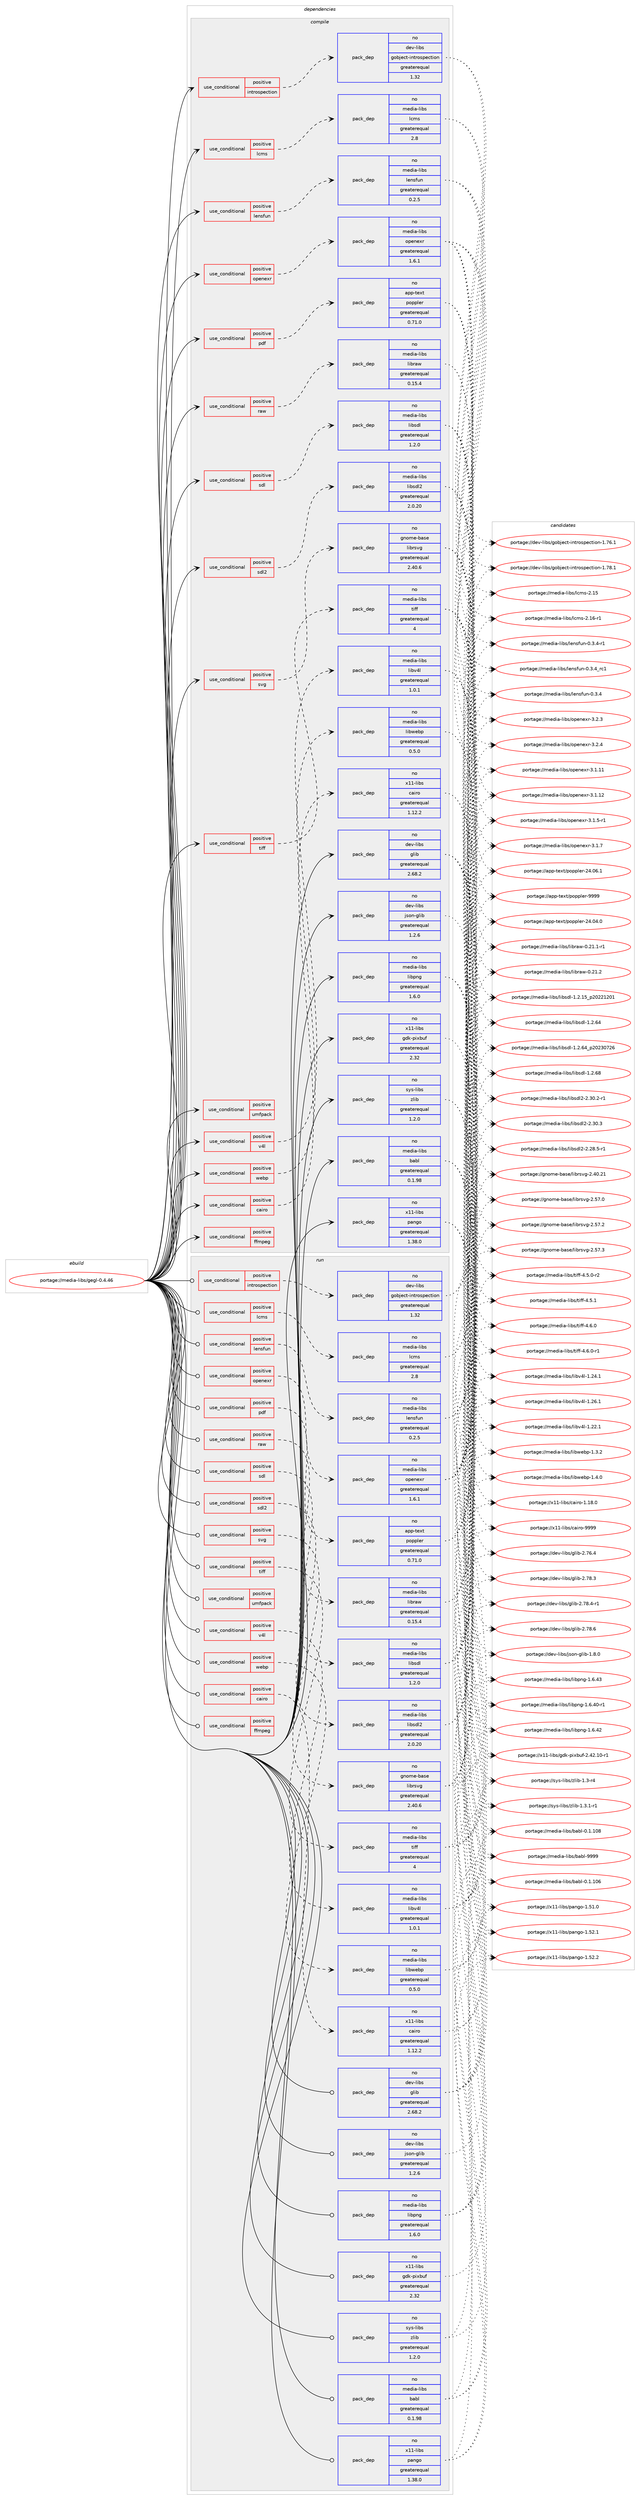 digraph prolog {

# *************
# Graph options
# *************

newrank=true;
concentrate=true;
compound=true;
graph [rankdir=LR,fontname=Helvetica,fontsize=10,ranksep=1.5];#, ranksep=2.5, nodesep=0.2];
edge  [arrowhead=vee];
node  [fontname=Helvetica,fontsize=10];

# **********
# The ebuild
# **********

subgraph cluster_leftcol {
color=gray;
rank=same;
label=<<i>ebuild</i>>;
id [label="portage://media-libs/gegl-0.4.46", color=red, width=4, href="../media-libs/gegl-0.4.46.svg"];
}

# ****************
# The dependencies
# ****************

subgraph cluster_midcol {
color=gray;
label=<<i>dependencies</i>>;
subgraph cluster_compile {
fillcolor="#eeeeee";
style=filled;
label=<<i>compile</i>>;
subgraph cond73166 {
dependency154380 [label=<<TABLE BORDER="0" CELLBORDER="1" CELLSPACING="0" CELLPADDING="4"><TR><TD ROWSPAN="3" CELLPADDING="10">use_conditional</TD></TR><TR><TD>positive</TD></TR><TR><TD>cairo</TD></TR></TABLE>>, shape=none, color=red];
subgraph pack78908 {
dependency154381 [label=<<TABLE BORDER="0" CELLBORDER="1" CELLSPACING="0" CELLPADDING="4" WIDTH="220"><TR><TD ROWSPAN="6" CELLPADDING="30">pack_dep</TD></TR><TR><TD WIDTH="110">no</TD></TR><TR><TD>x11-libs</TD></TR><TR><TD>cairo</TD></TR><TR><TD>greaterequal</TD></TR><TR><TD>1.12.2</TD></TR></TABLE>>, shape=none, color=blue];
}
dependency154380:e -> dependency154381:w [weight=20,style="dashed",arrowhead="vee"];
}
id:e -> dependency154380:w [weight=20,style="solid",arrowhead="vee"];
subgraph cond73167 {
dependency154382 [label=<<TABLE BORDER="0" CELLBORDER="1" CELLSPACING="0" CELLPADDING="4"><TR><TD ROWSPAN="3" CELLPADDING="10">use_conditional</TD></TR><TR><TD>positive</TD></TR><TR><TD>ffmpeg</TD></TR></TABLE>>, shape=none, color=red];
# *** BEGIN UNKNOWN DEPENDENCY TYPE (TODO) ***
# dependency154382 -> package_dependency(portage://media-libs/gegl-0.4.46,install,no,media-video,ffmpeg,none,[,,],[slot(0),equal],[])
# *** END UNKNOWN DEPENDENCY TYPE (TODO) ***

}
id:e -> dependency154382:w [weight=20,style="solid",arrowhead="vee"];
subgraph cond73168 {
dependency154383 [label=<<TABLE BORDER="0" CELLBORDER="1" CELLSPACING="0" CELLPADDING="4"><TR><TD ROWSPAN="3" CELLPADDING="10">use_conditional</TD></TR><TR><TD>positive</TD></TR><TR><TD>introspection</TD></TR></TABLE>>, shape=none, color=red];
subgraph pack78909 {
dependency154384 [label=<<TABLE BORDER="0" CELLBORDER="1" CELLSPACING="0" CELLPADDING="4" WIDTH="220"><TR><TD ROWSPAN="6" CELLPADDING="30">pack_dep</TD></TR><TR><TD WIDTH="110">no</TD></TR><TR><TD>dev-libs</TD></TR><TR><TD>gobject-introspection</TD></TR><TR><TD>greaterequal</TD></TR><TR><TD>1.32</TD></TR></TABLE>>, shape=none, color=blue];
}
dependency154383:e -> dependency154384:w [weight=20,style="dashed",arrowhead="vee"];
}
id:e -> dependency154383:w [weight=20,style="solid",arrowhead="vee"];
subgraph cond73169 {
dependency154385 [label=<<TABLE BORDER="0" CELLBORDER="1" CELLSPACING="0" CELLPADDING="4"><TR><TD ROWSPAN="3" CELLPADDING="10">use_conditional</TD></TR><TR><TD>positive</TD></TR><TR><TD>lcms</TD></TR></TABLE>>, shape=none, color=red];
subgraph pack78910 {
dependency154386 [label=<<TABLE BORDER="0" CELLBORDER="1" CELLSPACING="0" CELLPADDING="4" WIDTH="220"><TR><TD ROWSPAN="6" CELLPADDING="30">pack_dep</TD></TR><TR><TD WIDTH="110">no</TD></TR><TR><TD>media-libs</TD></TR><TR><TD>lcms</TD></TR><TR><TD>greaterequal</TD></TR><TR><TD>2.8</TD></TR></TABLE>>, shape=none, color=blue];
}
dependency154385:e -> dependency154386:w [weight=20,style="dashed",arrowhead="vee"];
}
id:e -> dependency154385:w [weight=20,style="solid",arrowhead="vee"];
subgraph cond73170 {
dependency154387 [label=<<TABLE BORDER="0" CELLBORDER="1" CELLSPACING="0" CELLPADDING="4"><TR><TD ROWSPAN="3" CELLPADDING="10">use_conditional</TD></TR><TR><TD>positive</TD></TR><TR><TD>lensfun</TD></TR></TABLE>>, shape=none, color=red];
subgraph pack78911 {
dependency154388 [label=<<TABLE BORDER="0" CELLBORDER="1" CELLSPACING="0" CELLPADDING="4" WIDTH="220"><TR><TD ROWSPAN="6" CELLPADDING="30">pack_dep</TD></TR><TR><TD WIDTH="110">no</TD></TR><TR><TD>media-libs</TD></TR><TR><TD>lensfun</TD></TR><TR><TD>greaterequal</TD></TR><TR><TD>0.2.5</TD></TR></TABLE>>, shape=none, color=blue];
}
dependency154387:e -> dependency154388:w [weight=20,style="dashed",arrowhead="vee"];
}
id:e -> dependency154387:w [weight=20,style="solid",arrowhead="vee"];
subgraph cond73171 {
dependency154389 [label=<<TABLE BORDER="0" CELLBORDER="1" CELLSPACING="0" CELLPADDING="4"><TR><TD ROWSPAN="3" CELLPADDING="10">use_conditional</TD></TR><TR><TD>positive</TD></TR><TR><TD>openexr</TD></TR></TABLE>>, shape=none, color=red];
subgraph pack78912 {
dependency154390 [label=<<TABLE BORDER="0" CELLBORDER="1" CELLSPACING="0" CELLPADDING="4" WIDTH="220"><TR><TD ROWSPAN="6" CELLPADDING="30">pack_dep</TD></TR><TR><TD WIDTH="110">no</TD></TR><TR><TD>media-libs</TD></TR><TR><TD>openexr</TD></TR><TR><TD>greaterequal</TD></TR><TR><TD>1.6.1</TD></TR></TABLE>>, shape=none, color=blue];
}
dependency154389:e -> dependency154390:w [weight=20,style="dashed",arrowhead="vee"];
}
id:e -> dependency154389:w [weight=20,style="solid",arrowhead="vee"];
subgraph cond73172 {
dependency154391 [label=<<TABLE BORDER="0" CELLBORDER="1" CELLSPACING="0" CELLPADDING="4"><TR><TD ROWSPAN="3" CELLPADDING="10">use_conditional</TD></TR><TR><TD>positive</TD></TR><TR><TD>pdf</TD></TR></TABLE>>, shape=none, color=red];
subgraph pack78913 {
dependency154392 [label=<<TABLE BORDER="0" CELLBORDER="1" CELLSPACING="0" CELLPADDING="4" WIDTH="220"><TR><TD ROWSPAN="6" CELLPADDING="30">pack_dep</TD></TR><TR><TD WIDTH="110">no</TD></TR><TR><TD>app-text</TD></TR><TR><TD>poppler</TD></TR><TR><TD>greaterequal</TD></TR><TR><TD>0.71.0</TD></TR></TABLE>>, shape=none, color=blue];
}
dependency154391:e -> dependency154392:w [weight=20,style="dashed",arrowhead="vee"];
}
id:e -> dependency154391:w [weight=20,style="solid",arrowhead="vee"];
subgraph cond73173 {
dependency154393 [label=<<TABLE BORDER="0" CELLBORDER="1" CELLSPACING="0" CELLPADDING="4"><TR><TD ROWSPAN="3" CELLPADDING="10">use_conditional</TD></TR><TR><TD>positive</TD></TR><TR><TD>raw</TD></TR></TABLE>>, shape=none, color=red];
subgraph pack78914 {
dependency154394 [label=<<TABLE BORDER="0" CELLBORDER="1" CELLSPACING="0" CELLPADDING="4" WIDTH="220"><TR><TD ROWSPAN="6" CELLPADDING="30">pack_dep</TD></TR><TR><TD WIDTH="110">no</TD></TR><TR><TD>media-libs</TD></TR><TR><TD>libraw</TD></TR><TR><TD>greaterequal</TD></TR><TR><TD>0.15.4</TD></TR></TABLE>>, shape=none, color=blue];
}
dependency154393:e -> dependency154394:w [weight=20,style="dashed",arrowhead="vee"];
}
id:e -> dependency154393:w [weight=20,style="solid",arrowhead="vee"];
subgraph cond73174 {
dependency154395 [label=<<TABLE BORDER="0" CELLBORDER="1" CELLSPACING="0" CELLPADDING="4"><TR><TD ROWSPAN="3" CELLPADDING="10">use_conditional</TD></TR><TR><TD>positive</TD></TR><TR><TD>sdl</TD></TR></TABLE>>, shape=none, color=red];
subgraph pack78915 {
dependency154396 [label=<<TABLE BORDER="0" CELLBORDER="1" CELLSPACING="0" CELLPADDING="4" WIDTH="220"><TR><TD ROWSPAN="6" CELLPADDING="30">pack_dep</TD></TR><TR><TD WIDTH="110">no</TD></TR><TR><TD>media-libs</TD></TR><TR><TD>libsdl</TD></TR><TR><TD>greaterequal</TD></TR><TR><TD>1.2.0</TD></TR></TABLE>>, shape=none, color=blue];
}
dependency154395:e -> dependency154396:w [weight=20,style="dashed",arrowhead="vee"];
}
id:e -> dependency154395:w [weight=20,style="solid",arrowhead="vee"];
subgraph cond73175 {
dependency154397 [label=<<TABLE BORDER="0" CELLBORDER="1" CELLSPACING="0" CELLPADDING="4"><TR><TD ROWSPAN="3" CELLPADDING="10">use_conditional</TD></TR><TR><TD>positive</TD></TR><TR><TD>sdl2</TD></TR></TABLE>>, shape=none, color=red];
subgraph pack78916 {
dependency154398 [label=<<TABLE BORDER="0" CELLBORDER="1" CELLSPACING="0" CELLPADDING="4" WIDTH="220"><TR><TD ROWSPAN="6" CELLPADDING="30">pack_dep</TD></TR><TR><TD WIDTH="110">no</TD></TR><TR><TD>media-libs</TD></TR><TR><TD>libsdl2</TD></TR><TR><TD>greaterequal</TD></TR><TR><TD>2.0.20</TD></TR></TABLE>>, shape=none, color=blue];
}
dependency154397:e -> dependency154398:w [weight=20,style="dashed",arrowhead="vee"];
}
id:e -> dependency154397:w [weight=20,style="solid",arrowhead="vee"];
subgraph cond73176 {
dependency154399 [label=<<TABLE BORDER="0" CELLBORDER="1" CELLSPACING="0" CELLPADDING="4"><TR><TD ROWSPAN="3" CELLPADDING="10">use_conditional</TD></TR><TR><TD>positive</TD></TR><TR><TD>svg</TD></TR></TABLE>>, shape=none, color=red];
subgraph pack78917 {
dependency154400 [label=<<TABLE BORDER="0" CELLBORDER="1" CELLSPACING="0" CELLPADDING="4" WIDTH="220"><TR><TD ROWSPAN="6" CELLPADDING="30">pack_dep</TD></TR><TR><TD WIDTH="110">no</TD></TR><TR><TD>gnome-base</TD></TR><TR><TD>librsvg</TD></TR><TR><TD>greaterequal</TD></TR><TR><TD>2.40.6</TD></TR></TABLE>>, shape=none, color=blue];
}
dependency154399:e -> dependency154400:w [weight=20,style="dashed",arrowhead="vee"];
}
id:e -> dependency154399:w [weight=20,style="solid",arrowhead="vee"];
subgraph cond73177 {
dependency154401 [label=<<TABLE BORDER="0" CELLBORDER="1" CELLSPACING="0" CELLPADDING="4"><TR><TD ROWSPAN="3" CELLPADDING="10">use_conditional</TD></TR><TR><TD>positive</TD></TR><TR><TD>tiff</TD></TR></TABLE>>, shape=none, color=red];
subgraph pack78918 {
dependency154402 [label=<<TABLE BORDER="0" CELLBORDER="1" CELLSPACING="0" CELLPADDING="4" WIDTH="220"><TR><TD ROWSPAN="6" CELLPADDING="30">pack_dep</TD></TR><TR><TD WIDTH="110">no</TD></TR><TR><TD>media-libs</TD></TR><TR><TD>tiff</TD></TR><TR><TD>greaterequal</TD></TR><TR><TD>4</TD></TR></TABLE>>, shape=none, color=blue];
}
dependency154401:e -> dependency154402:w [weight=20,style="dashed",arrowhead="vee"];
}
id:e -> dependency154401:w [weight=20,style="solid",arrowhead="vee"];
subgraph cond73178 {
dependency154403 [label=<<TABLE BORDER="0" CELLBORDER="1" CELLSPACING="0" CELLPADDING="4"><TR><TD ROWSPAN="3" CELLPADDING="10">use_conditional</TD></TR><TR><TD>positive</TD></TR><TR><TD>umfpack</TD></TR></TABLE>>, shape=none, color=red];
# *** BEGIN UNKNOWN DEPENDENCY TYPE (TODO) ***
# dependency154403 -> package_dependency(portage://media-libs/gegl-0.4.46,install,no,sci-libs,umfpack,none,[,,],[],[])
# *** END UNKNOWN DEPENDENCY TYPE (TODO) ***

}
id:e -> dependency154403:w [weight=20,style="solid",arrowhead="vee"];
subgraph cond73179 {
dependency154404 [label=<<TABLE BORDER="0" CELLBORDER="1" CELLSPACING="0" CELLPADDING="4"><TR><TD ROWSPAN="3" CELLPADDING="10">use_conditional</TD></TR><TR><TD>positive</TD></TR><TR><TD>v4l</TD></TR></TABLE>>, shape=none, color=red];
subgraph pack78919 {
dependency154405 [label=<<TABLE BORDER="0" CELLBORDER="1" CELLSPACING="0" CELLPADDING="4" WIDTH="220"><TR><TD ROWSPAN="6" CELLPADDING="30">pack_dep</TD></TR><TR><TD WIDTH="110">no</TD></TR><TR><TD>media-libs</TD></TR><TR><TD>libv4l</TD></TR><TR><TD>greaterequal</TD></TR><TR><TD>1.0.1</TD></TR></TABLE>>, shape=none, color=blue];
}
dependency154404:e -> dependency154405:w [weight=20,style="dashed",arrowhead="vee"];
}
id:e -> dependency154404:w [weight=20,style="solid",arrowhead="vee"];
subgraph cond73180 {
dependency154406 [label=<<TABLE BORDER="0" CELLBORDER="1" CELLSPACING="0" CELLPADDING="4"><TR><TD ROWSPAN="3" CELLPADDING="10">use_conditional</TD></TR><TR><TD>positive</TD></TR><TR><TD>webp</TD></TR></TABLE>>, shape=none, color=red];
subgraph pack78920 {
dependency154407 [label=<<TABLE BORDER="0" CELLBORDER="1" CELLSPACING="0" CELLPADDING="4" WIDTH="220"><TR><TD ROWSPAN="6" CELLPADDING="30">pack_dep</TD></TR><TR><TD WIDTH="110">no</TD></TR><TR><TD>media-libs</TD></TR><TR><TD>libwebp</TD></TR><TR><TD>greaterequal</TD></TR><TR><TD>0.5.0</TD></TR></TABLE>>, shape=none, color=blue];
}
dependency154406:e -> dependency154407:w [weight=20,style="dashed",arrowhead="vee"];
}
id:e -> dependency154406:w [weight=20,style="solid",arrowhead="vee"];
subgraph pack78921 {
dependency154408 [label=<<TABLE BORDER="0" CELLBORDER="1" CELLSPACING="0" CELLPADDING="4" WIDTH="220"><TR><TD ROWSPAN="6" CELLPADDING="30">pack_dep</TD></TR><TR><TD WIDTH="110">no</TD></TR><TR><TD>dev-libs</TD></TR><TR><TD>glib</TD></TR><TR><TD>greaterequal</TD></TR><TR><TD>2.68.2</TD></TR></TABLE>>, shape=none, color=blue];
}
id:e -> dependency154408:w [weight=20,style="solid",arrowhead="vee"];
subgraph pack78922 {
dependency154409 [label=<<TABLE BORDER="0" CELLBORDER="1" CELLSPACING="0" CELLPADDING="4" WIDTH="220"><TR><TD ROWSPAN="6" CELLPADDING="30">pack_dep</TD></TR><TR><TD WIDTH="110">no</TD></TR><TR><TD>dev-libs</TD></TR><TR><TD>json-glib</TD></TR><TR><TD>greaterequal</TD></TR><TR><TD>1.2.6</TD></TR></TABLE>>, shape=none, color=blue];
}
id:e -> dependency154409:w [weight=20,style="solid",arrowhead="vee"];
subgraph pack78923 {
dependency154410 [label=<<TABLE BORDER="0" CELLBORDER="1" CELLSPACING="0" CELLPADDING="4" WIDTH="220"><TR><TD ROWSPAN="6" CELLPADDING="30">pack_dep</TD></TR><TR><TD WIDTH="110">no</TD></TR><TR><TD>media-libs</TD></TR><TR><TD>babl</TD></TR><TR><TD>greaterequal</TD></TR><TR><TD>0.1.98</TD></TR></TABLE>>, shape=none, color=blue];
}
id:e -> dependency154410:w [weight=20,style="solid",arrowhead="vee"];
# *** BEGIN UNKNOWN DEPENDENCY TYPE (TODO) ***
# id -> package_dependency(portage://media-libs/gegl-0.4.46,install,no,media-libs,libjpeg-turbo,none,[,,],[],[])
# *** END UNKNOWN DEPENDENCY TYPE (TODO) ***

# *** BEGIN UNKNOWN DEPENDENCY TYPE (TODO) ***
# id -> package_dependency(portage://media-libs/gegl-0.4.46,install,no,media-libs,libnsgif,none,[,,],[],[])
# *** END UNKNOWN DEPENDENCY TYPE (TODO) ***

subgraph pack78924 {
dependency154411 [label=<<TABLE BORDER="0" CELLBORDER="1" CELLSPACING="0" CELLPADDING="4" WIDTH="220"><TR><TD ROWSPAN="6" CELLPADDING="30">pack_dep</TD></TR><TR><TD WIDTH="110">no</TD></TR><TR><TD>media-libs</TD></TR><TR><TD>libpng</TD></TR><TR><TD>greaterequal</TD></TR><TR><TD>1.6.0</TD></TR></TABLE>>, shape=none, color=blue];
}
id:e -> dependency154411:w [weight=20,style="solid",arrowhead="vee"];
subgraph pack78925 {
dependency154412 [label=<<TABLE BORDER="0" CELLBORDER="1" CELLSPACING="0" CELLPADDING="4" WIDTH="220"><TR><TD ROWSPAN="6" CELLPADDING="30">pack_dep</TD></TR><TR><TD WIDTH="110">no</TD></TR><TR><TD>sys-libs</TD></TR><TR><TD>zlib</TD></TR><TR><TD>greaterequal</TD></TR><TR><TD>1.2.0</TD></TR></TABLE>>, shape=none, color=blue];
}
id:e -> dependency154412:w [weight=20,style="solid",arrowhead="vee"];
# *** BEGIN UNKNOWN DEPENDENCY TYPE (TODO) ***
# id -> package_dependency(portage://media-libs/gegl-0.4.46,install,no,x11-base,xorg-proto,none,[,,],[],[])
# *** END UNKNOWN DEPENDENCY TYPE (TODO) ***

subgraph pack78926 {
dependency154413 [label=<<TABLE BORDER="0" CELLBORDER="1" CELLSPACING="0" CELLPADDING="4" WIDTH="220"><TR><TD ROWSPAN="6" CELLPADDING="30">pack_dep</TD></TR><TR><TD WIDTH="110">no</TD></TR><TR><TD>x11-libs</TD></TR><TR><TD>gdk-pixbuf</TD></TR><TR><TD>greaterequal</TD></TR><TR><TD>2.32</TD></TR></TABLE>>, shape=none, color=blue];
}
id:e -> dependency154413:w [weight=20,style="solid",arrowhead="vee"];
subgraph pack78927 {
dependency154414 [label=<<TABLE BORDER="0" CELLBORDER="1" CELLSPACING="0" CELLPADDING="4" WIDTH="220"><TR><TD ROWSPAN="6" CELLPADDING="30">pack_dep</TD></TR><TR><TD WIDTH="110">no</TD></TR><TR><TD>x11-libs</TD></TR><TR><TD>pango</TD></TR><TR><TD>greaterequal</TD></TR><TR><TD>1.38.0</TD></TR></TABLE>>, shape=none, color=blue];
}
id:e -> dependency154414:w [weight=20,style="solid",arrowhead="vee"];
}
subgraph cluster_compileandrun {
fillcolor="#eeeeee";
style=filled;
label=<<i>compile and run</i>>;
}
subgraph cluster_run {
fillcolor="#eeeeee";
style=filled;
label=<<i>run</i>>;
subgraph cond73181 {
dependency154415 [label=<<TABLE BORDER="0" CELLBORDER="1" CELLSPACING="0" CELLPADDING="4"><TR><TD ROWSPAN="3" CELLPADDING="10">use_conditional</TD></TR><TR><TD>positive</TD></TR><TR><TD>cairo</TD></TR></TABLE>>, shape=none, color=red];
subgraph pack78928 {
dependency154416 [label=<<TABLE BORDER="0" CELLBORDER="1" CELLSPACING="0" CELLPADDING="4" WIDTH="220"><TR><TD ROWSPAN="6" CELLPADDING="30">pack_dep</TD></TR><TR><TD WIDTH="110">no</TD></TR><TR><TD>x11-libs</TD></TR><TR><TD>cairo</TD></TR><TR><TD>greaterequal</TD></TR><TR><TD>1.12.2</TD></TR></TABLE>>, shape=none, color=blue];
}
dependency154415:e -> dependency154416:w [weight=20,style="dashed",arrowhead="vee"];
}
id:e -> dependency154415:w [weight=20,style="solid",arrowhead="odot"];
subgraph cond73182 {
dependency154417 [label=<<TABLE BORDER="0" CELLBORDER="1" CELLSPACING="0" CELLPADDING="4"><TR><TD ROWSPAN="3" CELLPADDING="10">use_conditional</TD></TR><TR><TD>positive</TD></TR><TR><TD>ffmpeg</TD></TR></TABLE>>, shape=none, color=red];
# *** BEGIN UNKNOWN DEPENDENCY TYPE (TODO) ***
# dependency154417 -> package_dependency(portage://media-libs/gegl-0.4.46,run,no,media-video,ffmpeg,none,[,,],[slot(0),equal],[])
# *** END UNKNOWN DEPENDENCY TYPE (TODO) ***

}
id:e -> dependency154417:w [weight=20,style="solid",arrowhead="odot"];
subgraph cond73183 {
dependency154418 [label=<<TABLE BORDER="0" CELLBORDER="1" CELLSPACING="0" CELLPADDING="4"><TR><TD ROWSPAN="3" CELLPADDING="10">use_conditional</TD></TR><TR><TD>positive</TD></TR><TR><TD>introspection</TD></TR></TABLE>>, shape=none, color=red];
subgraph pack78929 {
dependency154419 [label=<<TABLE BORDER="0" CELLBORDER="1" CELLSPACING="0" CELLPADDING="4" WIDTH="220"><TR><TD ROWSPAN="6" CELLPADDING="30">pack_dep</TD></TR><TR><TD WIDTH="110">no</TD></TR><TR><TD>dev-libs</TD></TR><TR><TD>gobject-introspection</TD></TR><TR><TD>greaterequal</TD></TR><TR><TD>1.32</TD></TR></TABLE>>, shape=none, color=blue];
}
dependency154418:e -> dependency154419:w [weight=20,style="dashed",arrowhead="vee"];
}
id:e -> dependency154418:w [weight=20,style="solid",arrowhead="odot"];
subgraph cond73184 {
dependency154420 [label=<<TABLE BORDER="0" CELLBORDER="1" CELLSPACING="0" CELLPADDING="4"><TR><TD ROWSPAN="3" CELLPADDING="10">use_conditional</TD></TR><TR><TD>positive</TD></TR><TR><TD>lcms</TD></TR></TABLE>>, shape=none, color=red];
subgraph pack78930 {
dependency154421 [label=<<TABLE BORDER="0" CELLBORDER="1" CELLSPACING="0" CELLPADDING="4" WIDTH="220"><TR><TD ROWSPAN="6" CELLPADDING="30">pack_dep</TD></TR><TR><TD WIDTH="110">no</TD></TR><TR><TD>media-libs</TD></TR><TR><TD>lcms</TD></TR><TR><TD>greaterequal</TD></TR><TR><TD>2.8</TD></TR></TABLE>>, shape=none, color=blue];
}
dependency154420:e -> dependency154421:w [weight=20,style="dashed",arrowhead="vee"];
}
id:e -> dependency154420:w [weight=20,style="solid",arrowhead="odot"];
subgraph cond73185 {
dependency154422 [label=<<TABLE BORDER="0" CELLBORDER="1" CELLSPACING="0" CELLPADDING="4"><TR><TD ROWSPAN="3" CELLPADDING="10">use_conditional</TD></TR><TR><TD>positive</TD></TR><TR><TD>lensfun</TD></TR></TABLE>>, shape=none, color=red];
subgraph pack78931 {
dependency154423 [label=<<TABLE BORDER="0" CELLBORDER="1" CELLSPACING="0" CELLPADDING="4" WIDTH="220"><TR><TD ROWSPAN="6" CELLPADDING="30">pack_dep</TD></TR><TR><TD WIDTH="110">no</TD></TR><TR><TD>media-libs</TD></TR><TR><TD>lensfun</TD></TR><TR><TD>greaterequal</TD></TR><TR><TD>0.2.5</TD></TR></TABLE>>, shape=none, color=blue];
}
dependency154422:e -> dependency154423:w [weight=20,style="dashed",arrowhead="vee"];
}
id:e -> dependency154422:w [weight=20,style="solid",arrowhead="odot"];
subgraph cond73186 {
dependency154424 [label=<<TABLE BORDER="0" CELLBORDER="1" CELLSPACING="0" CELLPADDING="4"><TR><TD ROWSPAN="3" CELLPADDING="10">use_conditional</TD></TR><TR><TD>positive</TD></TR><TR><TD>openexr</TD></TR></TABLE>>, shape=none, color=red];
subgraph pack78932 {
dependency154425 [label=<<TABLE BORDER="0" CELLBORDER="1" CELLSPACING="0" CELLPADDING="4" WIDTH="220"><TR><TD ROWSPAN="6" CELLPADDING="30">pack_dep</TD></TR><TR><TD WIDTH="110">no</TD></TR><TR><TD>media-libs</TD></TR><TR><TD>openexr</TD></TR><TR><TD>greaterequal</TD></TR><TR><TD>1.6.1</TD></TR></TABLE>>, shape=none, color=blue];
}
dependency154424:e -> dependency154425:w [weight=20,style="dashed",arrowhead="vee"];
}
id:e -> dependency154424:w [weight=20,style="solid",arrowhead="odot"];
subgraph cond73187 {
dependency154426 [label=<<TABLE BORDER="0" CELLBORDER="1" CELLSPACING="0" CELLPADDING="4"><TR><TD ROWSPAN="3" CELLPADDING="10">use_conditional</TD></TR><TR><TD>positive</TD></TR><TR><TD>pdf</TD></TR></TABLE>>, shape=none, color=red];
subgraph pack78933 {
dependency154427 [label=<<TABLE BORDER="0" CELLBORDER="1" CELLSPACING="0" CELLPADDING="4" WIDTH="220"><TR><TD ROWSPAN="6" CELLPADDING="30">pack_dep</TD></TR><TR><TD WIDTH="110">no</TD></TR><TR><TD>app-text</TD></TR><TR><TD>poppler</TD></TR><TR><TD>greaterequal</TD></TR><TR><TD>0.71.0</TD></TR></TABLE>>, shape=none, color=blue];
}
dependency154426:e -> dependency154427:w [weight=20,style="dashed",arrowhead="vee"];
}
id:e -> dependency154426:w [weight=20,style="solid",arrowhead="odot"];
subgraph cond73188 {
dependency154428 [label=<<TABLE BORDER="0" CELLBORDER="1" CELLSPACING="0" CELLPADDING="4"><TR><TD ROWSPAN="3" CELLPADDING="10">use_conditional</TD></TR><TR><TD>positive</TD></TR><TR><TD>raw</TD></TR></TABLE>>, shape=none, color=red];
subgraph pack78934 {
dependency154429 [label=<<TABLE BORDER="0" CELLBORDER="1" CELLSPACING="0" CELLPADDING="4" WIDTH="220"><TR><TD ROWSPAN="6" CELLPADDING="30">pack_dep</TD></TR><TR><TD WIDTH="110">no</TD></TR><TR><TD>media-libs</TD></TR><TR><TD>libraw</TD></TR><TR><TD>greaterequal</TD></TR><TR><TD>0.15.4</TD></TR></TABLE>>, shape=none, color=blue];
}
dependency154428:e -> dependency154429:w [weight=20,style="dashed",arrowhead="vee"];
}
id:e -> dependency154428:w [weight=20,style="solid",arrowhead="odot"];
subgraph cond73189 {
dependency154430 [label=<<TABLE BORDER="0" CELLBORDER="1" CELLSPACING="0" CELLPADDING="4"><TR><TD ROWSPAN="3" CELLPADDING="10">use_conditional</TD></TR><TR><TD>positive</TD></TR><TR><TD>sdl</TD></TR></TABLE>>, shape=none, color=red];
subgraph pack78935 {
dependency154431 [label=<<TABLE BORDER="0" CELLBORDER="1" CELLSPACING="0" CELLPADDING="4" WIDTH="220"><TR><TD ROWSPAN="6" CELLPADDING="30">pack_dep</TD></TR><TR><TD WIDTH="110">no</TD></TR><TR><TD>media-libs</TD></TR><TR><TD>libsdl</TD></TR><TR><TD>greaterequal</TD></TR><TR><TD>1.2.0</TD></TR></TABLE>>, shape=none, color=blue];
}
dependency154430:e -> dependency154431:w [weight=20,style="dashed",arrowhead="vee"];
}
id:e -> dependency154430:w [weight=20,style="solid",arrowhead="odot"];
subgraph cond73190 {
dependency154432 [label=<<TABLE BORDER="0" CELLBORDER="1" CELLSPACING="0" CELLPADDING="4"><TR><TD ROWSPAN="3" CELLPADDING="10">use_conditional</TD></TR><TR><TD>positive</TD></TR><TR><TD>sdl2</TD></TR></TABLE>>, shape=none, color=red];
subgraph pack78936 {
dependency154433 [label=<<TABLE BORDER="0" CELLBORDER="1" CELLSPACING="0" CELLPADDING="4" WIDTH="220"><TR><TD ROWSPAN="6" CELLPADDING="30">pack_dep</TD></TR><TR><TD WIDTH="110">no</TD></TR><TR><TD>media-libs</TD></TR><TR><TD>libsdl2</TD></TR><TR><TD>greaterequal</TD></TR><TR><TD>2.0.20</TD></TR></TABLE>>, shape=none, color=blue];
}
dependency154432:e -> dependency154433:w [weight=20,style="dashed",arrowhead="vee"];
}
id:e -> dependency154432:w [weight=20,style="solid",arrowhead="odot"];
subgraph cond73191 {
dependency154434 [label=<<TABLE BORDER="0" CELLBORDER="1" CELLSPACING="0" CELLPADDING="4"><TR><TD ROWSPAN="3" CELLPADDING="10">use_conditional</TD></TR><TR><TD>positive</TD></TR><TR><TD>svg</TD></TR></TABLE>>, shape=none, color=red];
subgraph pack78937 {
dependency154435 [label=<<TABLE BORDER="0" CELLBORDER="1" CELLSPACING="0" CELLPADDING="4" WIDTH="220"><TR><TD ROWSPAN="6" CELLPADDING="30">pack_dep</TD></TR><TR><TD WIDTH="110">no</TD></TR><TR><TD>gnome-base</TD></TR><TR><TD>librsvg</TD></TR><TR><TD>greaterequal</TD></TR><TR><TD>2.40.6</TD></TR></TABLE>>, shape=none, color=blue];
}
dependency154434:e -> dependency154435:w [weight=20,style="dashed",arrowhead="vee"];
}
id:e -> dependency154434:w [weight=20,style="solid",arrowhead="odot"];
subgraph cond73192 {
dependency154436 [label=<<TABLE BORDER="0" CELLBORDER="1" CELLSPACING="0" CELLPADDING="4"><TR><TD ROWSPAN="3" CELLPADDING="10">use_conditional</TD></TR><TR><TD>positive</TD></TR><TR><TD>tiff</TD></TR></TABLE>>, shape=none, color=red];
subgraph pack78938 {
dependency154437 [label=<<TABLE BORDER="0" CELLBORDER="1" CELLSPACING="0" CELLPADDING="4" WIDTH="220"><TR><TD ROWSPAN="6" CELLPADDING="30">pack_dep</TD></TR><TR><TD WIDTH="110">no</TD></TR><TR><TD>media-libs</TD></TR><TR><TD>tiff</TD></TR><TR><TD>greaterequal</TD></TR><TR><TD>4</TD></TR></TABLE>>, shape=none, color=blue];
}
dependency154436:e -> dependency154437:w [weight=20,style="dashed",arrowhead="vee"];
}
id:e -> dependency154436:w [weight=20,style="solid",arrowhead="odot"];
subgraph cond73193 {
dependency154438 [label=<<TABLE BORDER="0" CELLBORDER="1" CELLSPACING="0" CELLPADDING="4"><TR><TD ROWSPAN="3" CELLPADDING="10">use_conditional</TD></TR><TR><TD>positive</TD></TR><TR><TD>umfpack</TD></TR></TABLE>>, shape=none, color=red];
# *** BEGIN UNKNOWN DEPENDENCY TYPE (TODO) ***
# dependency154438 -> package_dependency(portage://media-libs/gegl-0.4.46,run,no,sci-libs,umfpack,none,[,,],[],[])
# *** END UNKNOWN DEPENDENCY TYPE (TODO) ***

}
id:e -> dependency154438:w [weight=20,style="solid",arrowhead="odot"];
subgraph cond73194 {
dependency154439 [label=<<TABLE BORDER="0" CELLBORDER="1" CELLSPACING="0" CELLPADDING="4"><TR><TD ROWSPAN="3" CELLPADDING="10">use_conditional</TD></TR><TR><TD>positive</TD></TR><TR><TD>v4l</TD></TR></TABLE>>, shape=none, color=red];
subgraph pack78939 {
dependency154440 [label=<<TABLE BORDER="0" CELLBORDER="1" CELLSPACING="0" CELLPADDING="4" WIDTH="220"><TR><TD ROWSPAN="6" CELLPADDING="30">pack_dep</TD></TR><TR><TD WIDTH="110">no</TD></TR><TR><TD>media-libs</TD></TR><TR><TD>libv4l</TD></TR><TR><TD>greaterequal</TD></TR><TR><TD>1.0.1</TD></TR></TABLE>>, shape=none, color=blue];
}
dependency154439:e -> dependency154440:w [weight=20,style="dashed",arrowhead="vee"];
}
id:e -> dependency154439:w [weight=20,style="solid",arrowhead="odot"];
subgraph cond73195 {
dependency154441 [label=<<TABLE BORDER="0" CELLBORDER="1" CELLSPACING="0" CELLPADDING="4"><TR><TD ROWSPAN="3" CELLPADDING="10">use_conditional</TD></TR><TR><TD>positive</TD></TR><TR><TD>webp</TD></TR></TABLE>>, shape=none, color=red];
subgraph pack78940 {
dependency154442 [label=<<TABLE BORDER="0" CELLBORDER="1" CELLSPACING="0" CELLPADDING="4" WIDTH="220"><TR><TD ROWSPAN="6" CELLPADDING="30">pack_dep</TD></TR><TR><TD WIDTH="110">no</TD></TR><TR><TD>media-libs</TD></TR><TR><TD>libwebp</TD></TR><TR><TD>greaterequal</TD></TR><TR><TD>0.5.0</TD></TR></TABLE>>, shape=none, color=blue];
}
dependency154441:e -> dependency154442:w [weight=20,style="dashed",arrowhead="vee"];
}
id:e -> dependency154441:w [weight=20,style="solid",arrowhead="odot"];
subgraph pack78941 {
dependency154443 [label=<<TABLE BORDER="0" CELLBORDER="1" CELLSPACING="0" CELLPADDING="4" WIDTH="220"><TR><TD ROWSPAN="6" CELLPADDING="30">pack_dep</TD></TR><TR><TD WIDTH="110">no</TD></TR><TR><TD>dev-libs</TD></TR><TR><TD>glib</TD></TR><TR><TD>greaterequal</TD></TR><TR><TD>2.68.2</TD></TR></TABLE>>, shape=none, color=blue];
}
id:e -> dependency154443:w [weight=20,style="solid",arrowhead="odot"];
subgraph pack78942 {
dependency154444 [label=<<TABLE BORDER="0" CELLBORDER="1" CELLSPACING="0" CELLPADDING="4" WIDTH="220"><TR><TD ROWSPAN="6" CELLPADDING="30">pack_dep</TD></TR><TR><TD WIDTH="110">no</TD></TR><TR><TD>dev-libs</TD></TR><TR><TD>json-glib</TD></TR><TR><TD>greaterequal</TD></TR><TR><TD>1.2.6</TD></TR></TABLE>>, shape=none, color=blue];
}
id:e -> dependency154444:w [weight=20,style="solid",arrowhead="odot"];
subgraph pack78943 {
dependency154445 [label=<<TABLE BORDER="0" CELLBORDER="1" CELLSPACING="0" CELLPADDING="4" WIDTH="220"><TR><TD ROWSPAN="6" CELLPADDING="30">pack_dep</TD></TR><TR><TD WIDTH="110">no</TD></TR><TR><TD>media-libs</TD></TR><TR><TD>babl</TD></TR><TR><TD>greaterequal</TD></TR><TR><TD>0.1.98</TD></TR></TABLE>>, shape=none, color=blue];
}
id:e -> dependency154445:w [weight=20,style="solid",arrowhead="odot"];
# *** BEGIN UNKNOWN DEPENDENCY TYPE (TODO) ***
# id -> package_dependency(portage://media-libs/gegl-0.4.46,run,no,media-libs,libjpeg-turbo,none,[,,],[],[])
# *** END UNKNOWN DEPENDENCY TYPE (TODO) ***

# *** BEGIN UNKNOWN DEPENDENCY TYPE (TODO) ***
# id -> package_dependency(portage://media-libs/gegl-0.4.46,run,no,media-libs,libnsgif,none,[,,],[],[])
# *** END UNKNOWN DEPENDENCY TYPE (TODO) ***

subgraph pack78944 {
dependency154446 [label=<<TABLE BORDER="0" CELLBORDER="1" CELLSPACING="0" CELLPADDING="4" WIDTH="220"><TR><TD ROWSPAN="6" CELLPADDING="30">pack_dep</TD></TR><TR><TD WIDTH="110">no</TD></TR><TR><TD>media-libs</TD></TR><TR><TD>libpng</TD></TR><TR><TD>greaterequal</TD></TR><TR><TD>1.6.0</TD></TR></TABLE>>, shape=none, color=blue];
}
id:e -> dependency154446:w [weight=20,style="solid",arrowhead="odot"];
subgraph pack78945 {
dependency154447 [label=<<TABLE BORDER="0" CELLBORDER="1" CELLSPACING="0" CELLPADDING="4" WIDTH="220"><TR><TD ROWSPAN="6" CELLPADDING="30">pack_dep</TD></TR><TR><TD WIDTH="110">no</TD></TR><TR><TD>sys-libs</TD></TR><TR><TD>zlib</TD></TR><TR><TD>greaterequal</TD></TR><TR><TD>1.2.0</TD></TR></TABLE>>, shape=none, color=blue];
}
id:e -> dependency154447:w [weight=20,style="solid",arrowhead="odot"];
subgraph pack78946 {
dependency154448 [label=<<TABLE BORDER="0" CELLBORDER="1" CELLSPACING="0" CELLPADDING="4" WIDTH="220"><TR><TD ROWSPAN="6" CELLPADDING="30">pack_dep</TD></TR><TR><TD WIDTH="110">no</TD></TR><TR><TD>x11-libs</TD></TR><TR><TD>gdk-pixbuf</TD></TR><TR><TD>greaterequal</TD></TR><TR><TD>2.32</TD></TR></TABLE>>, shape=none, color=blue];
}
id:e -> dependency154448:w [weight=20,style="solid",arrowhead="odot"];
subgraph pack78947 {
dependency154449 [label=<<TABLE BORDER="0" CELLBORDER="1" CELLSPACING="0" CELLPADDING="4" WIDTH="220"><TR><TD ROWSPAN="6" CELLPADDING="30">pack_dep</TD></TR><TR><TD WIDTH="110">no</TD></TR><TR><TD>x11-libs</TD></TR><TR><TD>pango</TD></TR><TR><TD>greaterequal</TD></TR><TR><TD>1.38.0</TD></TR></TABLE>>, shape=none, color=blue];
}
id:e -> dependency154449:w [weight=20,style="solid",arrowhead="odot"];
}
}

# **************
# The candidates
# **************

subgraph cluster_choices {
rank=same;
color=gray;
label=<<i>candidates</i>>;

subgraph choice78908 {
color=black;
nodesep=1;
choice1204949451081059811547999710511411145494649564648 [label="portage://x11-libs/cairo-1.18.0", color=red, width=4,href="../x11-libs/cairo-1.18.0.svg"];
choice120494945108105981154799971051141114557575757 [label="portage://x11-libs/cairo-9999", color=red, width=4,href="../x11-libs/cairo-9999.svg"];
dependency154381:e -> choice1204949451081059811547999710511411145494649564648:w [style=dotted,weight="100"];
dependency154381:e -> choice120494945108105981154799971051141114557575757:w [style=dotted,weight="100"];
}
subgraph choice78909 {
color=black;
nodesep=1;
choice1001011184510810598115471031119810610199116451051101161141111151121019911610511111045494655544649 [label="portage://dev-libs/gobject-introspection-1.76.1", color=red, width=4,href="../dev-libs/gobject-introspection-1.76.1.svg"];
choice1001011184510810598115471031119810610199116451051101161141111151121019911610511111045494655564649 [label="portage://dev-libs/gobject-introspection-1.78.1", color=red, width=4,href="../dev-libs/gobject-introspection-1.78.1.svg"];
dependency154384:e -> choice1001011184510810598115471031119810610199116451051101161141111151121019911610511111045494655544649:w [style=dotted,weight="100"];
dependency154384:e -> choice1001011184510810598115471031119810610199116451051101161141111151121019911610511111045494655564649:w [style=dotted,weight="100"];
}
subgraph choice78910 {
color=black;
nodesep=1;
choice10910110010597451081059811547108991091154550464953 [label="portage://media-libs/lcms-2.15", color=red, width=4,href="../media-libs/lcms-2.15.svg"];
choice109101100105974510810598115471089910911545504649544511449 [label="portage://media-libs/lcms-2.16-r1", color=red, width=4,href="../media-libs/lcms-2.16-r1.svg"];
dependency154386:e -> choice10910110010597451081059811547108991091154550464953:w [style=dotted,weight="100"];
dependency154386:e -> choice109101100105974510810598115471089910911545504649544511449:w [style=dotted,weight="100"];
}
subgraph choice78911 {
color=black;
nodesep=1;
choice10910110010597451081059811547108101110115102117110454846514652 [label="portage://media-libs/lensfun-0.3.4", color=red, width=4,href="../media-libs/lensfun-0.3.4.svg"];
choice109101100105974510810598115471081011101151021171104548465146524511449 [label="portage://media-libs/lensfun-0.3.4-r1", color=red, width=4,href="../media-libs/lensfun-0.3.4-r1.svg"];
choice10910110010597451081059811547108101110115102117110454846514652951149949 [label="portage://media-libs/lensfun-0.3.4_rc1", color=red, width=4,href="../media-libs/lensfun-0.3.4_rc1.svg"];
dependency154388:e -> choice10910110010597451081059811547108101110115102117110454846514652:w [style=dotted,weight="100"];
dependency154388:e -> choice109101100105974510810598115471081011101151021171104548465146524511449:w [style=dotted,weight="100"];
dependency154388:e -> choice10910110010597451081059811547108101110115102117110454846514652951149949:w [style=dotted,weight="100"];
}
subgraph choice78912 {
color=black;
nodesep=1;
choice1091011001059745108105981154711111210111010112011445514649464949 [label="portage://media-libs/openexr-3.1.11", color=red, width=4,href="../media-libs/openexr-3.1.11.svg"];
choice1091011001059745108105981154711111210111010112011445514649464950 [label="portage://media-libs/openexr-3.1.12", color=red, width=4,href="../media-libs/openexr-3.1.12.svg"];
choice109101100105974510810598115471111121011101011201144551464946534511449 [label="portage://media-libs/openexr-3.1.5-r1", color=red, width=4,href="../media-libs/openexr-3.1.5-r1.svg"];
choice10910110010597451081059811547111112101110101120114455146494655 [label="portage://media-libs/openexr-3.1.7", color=red, width=4,href="../media-libs/openexr-3.1.7.svg"];
choice10910110010597451081059811547111112101110101120114455146504651 [label="portage://media-libs/openexr-3.2.3", color=red, width=4,href="../media-libs/openexr-3.2.3.svg"];
choice10910110010597451081059811547111112101110101120114455146504652 [label="portage://media-libs/openexr-3.2.4", color=red, width=4,href="../media-libs/openexr-3.2.4.svg"];
dependency154390:e -> choice1091011001059745108105981154711111210111010112011445514649464949:w [style=dotted,weight="100"];
dependency154390:e -> choice1091011001059745108105981154711111210111010112011445514649464950:w [style=dotted,weight="100"];
dependency154390:e -> choice109101100105974510810598115471111121011101011201144551464946534511449:w [style=dotted,weight="100"];
dependency154390:e -> choice10910110010597451081059811547111112101110101120114455146494655:w [style=dotted,weight="100"];
dependency154390:e -> choice10910110010597451081059811547111112101110101120114455146504651:w [style=dotted,weight="100"];
dependency154390:e -> choice10910110010597451081059811547111112101110101120114455146504652:w [style=dotted,weight="100"];
}
subgraph choice78913 {
color=black;
nodesep=1;
choice9711211245116101120116471121111121121081011144550524648524648 [label="portage://app-text/poppler-24.04.0", color=red, width=4,href="../app-text/poppler-24.04.0.svg"];
choice9711211245116101120116471121111121121081011144550524648544649 [label="portage://app-text/poppler-24.06.1", color=red, width=4,href="../app-text/poppler-24.06.1.svg"];
choice9711211245116101120116471121111121121081011144557575757 [label="portage://app-text/poppler-9999", color=red, width=4,href="../app-text/poppler-9999.svg"];
dependency154392:e -> choice9711211245116101120116471121111121121081011144550524648524648:w [style=dotted,weight="100"];
dependency154392:e -> choice9711211245116101120116471121111121121081011144550524648544649:w [style=dotted,weight="100"];
dependency154392:e -> choice9711211245116101120116471121111121121081011144557575757:w [style=dotted,weight="100"];
}
subgraph choice78914 {
color=black;
nodesep=1;
choice109101100105974510810598115471081059811497119454846504946494511449 [label="portage://media-libs/libraw-0.21.1-r1", color=red, width=4,href="../media-libs/libraw-0.21.1-r1.svg"];
choice10910110010597451081059811547108105981149711945484650494650 [label="portage://media-libs/libraw-0.21.2", color=red, width=4,href="../media-libs/libraw-0.21.2.svg"];
dependency154394:e -> choice109101100105974510810598115471081059811497119454846504946494511449:w [style=dotted,weight="100"];
dependency154394:e -> choice10910110010597451081059811547108105981149711945484650494650:w [style=dotted,weight="100"];
}
subgraph choice78915 {
color=black;
nodesep=1;
choice109101100105974510810598115471081059811510010845494650464953951125048505049504849 [label="portage://media-libs/libsdl-1.2.15_p20221201", color=red, width=4,href="../media-libs/libsdl-1.2.15_p20221201.svg"];
choice109101100105974510810598115471081059811510010845494650465452 [label="portage://media-libs/libsdl-1.2.64", color=red, width=4,href="../media-libs/libsdl-1.2.64.svg"];
choice109101100105974510810598115471081059811510010845494650465452951125048505148555054 [label="portage://media-libs/libsdl-1.2.64_p20230726", color=red, width=4,href="../media-libs/libsdl-1.2.64_p20230726.svg"];
choice109101100105974510810598115471081059811510010845494650465456 [label="portage://media-libs/libsdl-1.2.68", color=red, width=4,href="../media-libs/libsdl-1.2.68.svg"];
dependency154396:e -> choice109101100105974510810598115471081059811510010845494650464953951125048505049504849:w [style=dotted,weight="100"];
dependency154396:e -> choice109101100105974510810598115471081059811510010845494650465452:w [style=dotted,weight="100"];
dependency154396:e -> choice109101100105974510810598115471081059811510010845494650465452951125048505148555054:w [style=dotted,weight="100"];
dependency154396:e -> choice109101100105974510810598115471081059811510010845494650465456:w [style=dotted,weight="100"];
}
subgraph choice78916 {
color=black;
nodesep=1;
choice109101100105974510810598115471081059811510010850455046505646534511449 [label="portage://media-libs/libsdl2-2.28.5-r1", color=red, width=4,href="../media-libs/libsdl2-2.28.5-r1.svg"];
choice109101100105974510810598115471081059811510010850455046514846504511449 [label="portage://media-libs/libsdl2-2.30.2-r1", color=red, width=4,href="../media-libs/libsdl2-2.30.2-r1.svg"];
choice10910110010597451081059811547108105981151001085045504651484651 [label="portage://media-libs/libsdl2-2.30.3", color=red, width=4,href="../media-libs/libsdl2-2.30.3.svg"];
dependency154398:e -> choice109101100105974510810598115471081059811510010850455046505646534511449:w [style=dotted,weight="100"];
dependency154398:e -> choice109101100105974510810598115471081059811510010850455046514846504511449:w [style=dotted,weight="100"];
dependency154398:e -> choice10910110010597451081059811547108105981151001085045504651484651:w [style=dotted,weight="100"];
}
subgraph choice78917 {
color=black;
nodesep=1;
choice10311011110910145989711510147108105981141151181034550465248465049 [label="portage://gnome-base/librsvg-2.40.21", color=red, width=4,href="../gnome-base/librsvg-2.40.21.svg"];
choice103110111109101459897115101471081059811411511810345504653554648 [label="portage://gnome-base/librsvg-2.57.0", color=red, width=4,href="../gnome-base/librsvg-2.57.0.svg"];
choice103110111109101459897115101471081059811411511810345504653554650 [label="portage://gnome-base/librsvg-2.57.2", color=red, width=4,href="../gnome-base/librsvg-2.57.2.svg"];
choice103110111109101459897115101471081059811411511810345504653554651 [label="portage://gnome-base/librsvg-2.57.3", color=red, width=4,href="../gnome-base/librsvg-2.57.3.svg"];
dependency154400:e -> choice10311011110910145989711510147108105981141151181034550465248465049:w [style=dotted,weight="100"];
dependency154400:e -> choice103110111109101459897115101471081059811411511810345504653554648:w [style=dotted,weight="100"];
dependency154400:e -> choice103110111109101459897115101471081059811411511810345504653554650:w [style=dotted,weight="100"];
dependency154400:e -> choice103110111109101459897115101471081059811411511810345504653554651:w [style=dotted,weight="100"];
}
subgraph choice78918 {
color=black;
nodesep=1;
choice109101100105974510810598115471161051021024552465346484511450 [label="portage://media-libs/tiff-4.5.0-r2", color=red, width=4,href="../media-libs/tiff-4.5.0-r2.svg"];
choice10910110010597451081059811547116105102102455246534649 [label="portage://media-libs/tiff-4.5.1", color=red, width=4,href="../media-libs/tiff-4.5.1.svg"];
choice10910110010597451081059811547116105102102455246544648 [label="portage://media-libs/tiff-4.6.0", color=red, width=4,href="../media-libs/tiff-4.6.0.svg"];
choice109101100105974510810598115471161051021024552465446484511449 [label="portage://media-libs/tiff-4.6.0-r1", color=red, width=4,href="../media-libs/tiff-4.6.0-r1.svg"];
dependency154402:e -> choice109101100105974510810598115471161051021024552465346484511450:w [style=dotted,weight="100"];
dependency154402:e -> choice10910110010597451081059811547116105102102455246534649:w [style=dotted,weight="100"];
dependency154402:e -> choice10910110010597451081059811547116105102102455246544648:w [style=dotted,weight="100"];
dependency154402:e -> choice109101100105974510810598115471161051021024552465446484511449:w [style=dotted,weight="100"];
}
subgraph choice78919 {
color=black;
nodesep=1;
choice10910110010597451081059811547108105981185210845494650504649 [label="portage://media-libs/libv4l-1.22.1", color=red, width=4,href="../media-libs/libv4l-1.22.1.svg"];
choice10910110010597451081059811547108105981185210845494650524649 [label="portage://media-libs/libv4l-1.24.1", color=red, width=4,href="../media-libs/libv4l-1.24.1.svg"];
choice10910110010597451081059811547108105981185210845494650544649 [label="portage://media-libs/libv4l-1.26.1", color=red, width=4,href="../media-libs/libv4l-1.26.1.svg"];
dependency154405:e -> choice10910110010597451081059811547108105981185210845494650504649:w [style=dotted,weight="100"];
dependency154405:e -> choice10910110010597451081059811547108105981185210845494650524649:w [style=dotted,weight="100"];
dependency154405:e -> choice10910110010597451081059811547108105981185210845494650544649:w [style=dotted,weight="100"];
}
subgraph choice78920 {
color=black;
nodesep=1;
choice109101100105974510810598115471081059811910198112454946514650 [label="portage://media-libs/libwebp-1.3.2", color=red, width=4,href="../media-libs/libwebp-1.3.2.svg"];
choice109101100105974510810598115471081059811910198112454946524648 [label="portage://media-libs/libwebp-1.4.0", color=red, width=4,href="../media-libs/libwebp-1.4.0.svg"];
dependency154407:e -> choice109101100105974510810598115471081059811910198112454946514650:w [style=dotted,weight="100"];
dependency154407:e -> choice109101100105974510810598115471081059811910198112454946524648:w [style=dotted,weight="100"];
}
subgraph choice78921 {
color=black;
nodesep=1;
choice1001011184510810598115471031081059845504655544652 [label="portage://dev-libs/glib-2.76.4", color=red, width=4,href="../dev-libs/glib-2.76.4.svg"];
choice1001011184510810598115471031081059845504655564651 [label="portage://dev-libs/glib-2.78.3", color=red, width=4,href="../dev-libs/glib-2.78.3.svg"];
choice10010111845108105981154710310810598455046555646524511449 [label="portage://dev-libs/glib-2.78.4-r1", color=red, width=4,href="../dev-libs/glib-2.78.4-r1.svg"];
choice1001011184510810598115471031081059845504655564654 [label="portage://dev-libs/glib-2.78.6", color=red, width=4,href="../dev-libs/glib-2.78.6.svg"];
dependency154408:e -> choice1001011184510810598115471031081059845504655544652:w [style=dotted,weight="100"];
dependency154408:e -> choice1001011184510810598115471031081059845504655564651:w [style=dotted,weight="100"];
dependency154408:e -> choice10010111845108105981154710310810598455046555646524511449:w [style=dotted,weight="100"];
dependency154408:e -> choice1001011184510810598115471031081059845504655564654:w [style=dotted,weight="100"];
}
subgraph choice78922 {
color=black;
nodesep=1;
choice1001011184510810598115471061151111104510310810598454946564648 [label="portage://dev-libs/json-glib-1.8.0", color=red, width=4,href="../dev-libs/json-glib-1.8.0.svg"];
dependency154409:e -> choice1001011184510810598115471061151111104510310810598454946564648:w [style=dotted,weight="100"];
}
subgraph choice78923 {
color=black;
nodesep=1;
choice109101100105974510810598115479897981084548464946494854 [label="portage://media-libs/babl-0.1.106", color=red, width=4,href="../media-libs/babl-0.1.106.svg"];
choice109101100105974510810598115479897981084548464946494856 [label="portage://media-libs/babl-0.1.108", color=red, width=4,href="../media-libs/babl-0.1.108.svg"];
choice109101100105974510810598115479897981084557575757 [label="portage://media-libs/babl-9999", color=red, width=4,href="../media-libs/babl-9999.svg"];
dependency154410:e -> choice109101100105974510810598115479897981084548464946494854:w [style=dotted,weight="100"];
dependency154410:e -> choice109101100105974510810598115479897981084548464946494856:w [style=dotted,weight="100"];
dependency154410:e -> choice109101100105974510810598115479897981084557575757:w [style=dotted,weight="100"];
}
subgraph choice78924 {
color=black;
nodesep=1;
choice1091011001059745108105981154710810598112110103454946544652484511449 [label="portage://media-libs/libpng-1.6.40-r1", color=red, width=4,href="../media-libs/libpng-1.6.40-r1.svg"];
choice109101100105974510810598115471081059811211010345494654465250 [label="portage://media-libs/libpng-1.6.42", color=red, width=4,href="../media-libs/libpng-1.6.42.svg"];
choice109101100105974510810598115471081059811211010345494654465251 [label="portage://media-libs/libpng-1.6.43", color=red, width=4,href="../media-libs/libpng-1.6.43.svg"];
dependency154411:e -> choice1091011001059745108105981154710810598112110103454946544652484511449:w [style=dotted,weight="100"];
dependency154411:e -> choice109101100105974510810598115471081059811211010345494654465250:w [style=dotted,weight="100"];
dependency154411:e -> choice109101100105974510810598115471081059811211010345494654465251:w [style=dotted,weight="100"];
}
subgraph choice78925 {
color=black;
nodesep=1;
choice11512111545108105981154712210810598454946514511452 [label="portage://sys-libs/zlib-1.3-r4", color=red, width=4,href="../sys-libs/zlib-1.3-r4.svg"];
choice115121115451081059811547122108105984549465146494511449 [label="portage://sys-libs/zlib-1.3.1-r1", color=red, width=4,href="../sys-libs/zlib-1.3.1-r1.svg"];
dependency154412:e -> choice11512111545108105981154712210810598454946514511452:w [style=dotted,weight="100"];
dependency154412:e -> choice115121115451081059811547122108105984549465146494511449:w [style=dotted,weight="100"];
}
subgraph choice78926 {
color=black;
nodesep=1;
choice1204949451081059811547103100107451121051209811710245504652504649484511449 [label="portage://x11-libs/gdk-pixbuf-2.42.10-r1", color=red, width=4,href="../x11-libs/gdk-pixbuf-2.42.10-r1.svg"];
dependency154413:e -> choice1204949451081059811547103100107451121051209811710245504652504649484511449:w [style=dotted,weight="100"];
}
subgraph choice78927 {
color=black;
nodesep=1;
choice12049494510810598115471129711010311145494653494648 [label="portage://x11-libs/pango-1.51.0", color=red, width=4,href="../x11-libs/pango-1.51.0.svg"];
choice12049494510810598115471129711010311145494653504649 [label="portage://x11-libs/pango-1.52.1", color=red, width=4,href="../x11-libs/pango-1.52.1.svg"];
choice12049494510810598115471129711010311145494653504650 [label="portage://x11-libs/pango-1.52.2", color=red, width=4,href="../x11-libs/pango-1.52.2.svg"];
dependency154414:e -> choice12049494510810598115471129711010311145494653494648:w [style=dotted,weight="100"];
dependency154414:e -> choice12049494510810598115471129711010311145494653504649:w [style=dotted,weight="100"];
dependency154414:e -> choice12049494510810598115471129711010311145494653504650:w [style=dotted,weight="100"];
}
subgraph choice78928 {
color=black;
nodesep=1;
choice1204949451081059811547999710511411145494649564648 [label="portage://x11-libs/cairo-1.18.0", color=red, width=4,href="../x11-libs/cairo-1.18.0.svg"];
choice120494945108105981154799971051141114557575757 [label="portage://x11-libs/cairo-9999", color=red, width=4,href="../x11-libs/cairo-9999.svg"];
dependency154416:e -> choice1204949451081059811547999710511411145494649564648:w [style=dotted,weight="100"];
dependency154416:e -> choice120494945108105981154799971051141114557575757:w [style=dotted,weight="100"];
}
subgraph choice78929 {
color=black;
nodesep=1;
choice1001011184510810598115471031119810610199116451051101161141111151121019911610511111045494655544649 [label="portage://dev-libs/gobject-introspection-1.76.1", color=red, width=4,href="../dev-libs/gobject-introspection-1.76.1.svg"];
choice1001011184510810598115471031119810610199116451051101161141111151121019911610511111045494655564649 [label="portage://dev-libs/gobject-introspection-1.78.1", color=red, width=4,href="../dev-libs/gobject-introspection-1.78.1.svg"];
dependency154419:e -> choice1001011184510810598115471031119810610199116451051101161141111151121019911610511111045494655544649:w [style=dotted,weight="100"];
dependency154419:e -> choice1001011184510810598115471031119810610199116451051101161141111151121019911610511111045494655564649:w [style=dotted,weight="100"];
}
subgraph choice78930 {
color=black;
nodesep=1;
choice10910110010597451081059811547108991091154550464953 [label="portage://media-libs/lcms-2.15", color=red, width=4,href="../media-libs/lcms-2.15.svg"];
choice109101100105974510810598115471089910911545504649544511449 [label="portage://media-libs/lcms-2.16-r1", color=red, width=4,href="../media-libs/lcms-2.16-r1.svg"];
dependency154421:e -> choice10910110010597451081059811547108991091154550464953:w [style=dotted,weight="100"];
dependency154421:e -> choice109101100105974510810598115471089910911545504649544511449:w [style=dotted,weight="100"];
}
subgraph choice78931 {
color=black;
nodesep=1;
choice10910110010597451081059811547108101110115102117110454846514652 [label="portage://media-libs/lensfun-0.3.4", color=red, width=4,href="../media-libs/lensfun-0.3.4.svg"];
choice109101100105974510810598115471081011101151021171104548465146524511449 [label="portage://media-libs/lensfun-0.3.4-r1", color=red, width=4,href="../media-libs/lensfun-0.3.4-r1.svg"];
choice10910110010597451081059811547108101110115102117110454846514652951149949 [label="portage://media-libs/lensfun-0.3.4_rc1", color=red, width=4,href="../media-libs/lensfun-0.3.4_rc1.svg"];
dependency154423:e -> choice10910110010597451081059811547108101110115102117110454846514652:w [style=dotted,weight="100"];
dependency154423:e -> choice109101100105974510810598115471081011101151021171104548465146524511449:w [style=dotted,weight="100"];
dependency154423:e -> choice10910110010597451081059811547108101110115102117110454846514652951149949:w [style=dotted,weight="100"];
}
subgraph choice78932 {
color=black;
nodesep=1;
choice1091011001059745108105981154711111210111010112011445514649464949 [label="portage://media-libs/openexr-3.1.11", color=red, width=4,href="../media-libs/openexr-3.1.11.svg"];
choice1091011001059745108105981154711111210111010112011445514649464950 [label="portage://media-libs/openexr-3.1.12", color=red, width=4,href="../media-libs/openexr-3.1.12.svg"];
choice109101100105974510810598115471111121011101011201144551464946534511449 [label="portage://media-libs/openexr-3.1.5-r1", color=red, width=4,href="../media-libs/openexr-3.1.5-r1.svg"];
choice10910110010597451081059811547111112101110101120114455146494655 [label="portage://media-libs/openexr-3.1.7", color=red, width=4,href="../media-libs/openexr-3.1.7.svg"];
choice10910110010597451081059811547111112101110101120114455146504651 [label="portage://media-libs/openexr-3.2.3", color=red, width=4,href="../media-libs/openexr-3.2.3.svg"];
choice10910110010597451081059811547111112101110101120114455146504652 [label="portage://media-libs/openexr-3.2.4", color=red, width=4,href="../media-libs/openexr-3.2.4.svg"];
dependency154425:e -> choice1091011001059745108105981154711111210111010112011445514649464949:w [style=dotted,weight="100"];
dependency154425:e -> choice1091011001059745108105981154711111210111010112011445514649464950:w [style=dotted,weight="100"];
dependency154425:e -> choice109101100105974510810598115471111121011101011201144551464946534511449:w [style=dotted,weight="100"];
dependency154425:e -> choice10910110010597451081059811547111112101110101120114455146494655:w [style=dotted,weight="100"];
dependency154425:e -> choice10910110010597451081059811547111112101110101120114455146504651:w [style=dotted,weight="100"];
dependency154425:e -> choice10910110010597451081059811547111112101110101120114455146504652:w [style=dotted,weight="100"];
}
subgraph choice78933 {
color=black;
nodesep=1;
choice9711211245116101120116471121111121121081011144550524648524648 [label="portage://app-text/poppler-24.04.0", color=red, width=4,href="../app-text/poppler-24.04.0.svg"];
choice9711211245116101120116471121111121121081011144550524648544649 [label="portage://app-text/poppler-24.06.1", color=red, width=4,href="../app-text/poppler-24.06.1.svg"];
choice9711211245116101120116471121111121121081011144557575757 [label="portage://app-text/poppler-9999", color=red, width=4,href="../app-text/poppler-9999.svg"];
dependency154427:e -> choice9711211245116101120116471121111121121081011144550524648524648:w [style=dotted,weight="100"];
dependency154427:e -> choice9711211245116101120116471121111121121081011144550524648544649:w [style=dotted,weight="100"];
dependency154427:e -> choice9711211245116101120116471121111121121081011144557575757:w [style=dotted,weight="100"];
}
subgraph choice78934 {
color=black;
nodesep=1;
choice109101100105974510810598115471081059811497119454846504946494511449 [label="portage://media-libs/libraw-0.21.1-r1", color=red, width=4,href="../media-libs/libraw-0.21.1-r1.svg"];
choice10910110010597451081059811547108105981149711945484650494650 [label="portage://media-libs/libraw-0.21.2", color=red, width=4,href="../media-libs/libraw-0.21.2.svg"];
dependency154429:e -> choice109101100105974510810598115471081059811497119454846504946494511449:w [style=dotted,weight="100"];
dependency154429:e -> choice10910110010597451081059811547108105981149711945484650494650:w [style=dotted,weight="100"];
}
subgraph choice78935 {
color=black;
nodesep=1;
choice109101100105974510810598115471081059811510010845494650464953951125048505049504849 [label="portage://media-libs/libsdl-1.2.15_p20221201", color=red, width=4,href="../media-libs/libsdl-1.2.15_p20221201.svg"];
choice109101100105974510810598115471081059811510010845494650465452 [label="portage://media-libs/libsdl-1.2.64", color=red, width=4,href="../media-libs/libsdl-1.2.64.svg"];
choice109101100105974510810598115471081059811510010845494650465452951125048505148555054 [label="portage://media-libs/libsdl-1.2.64_p20230726", color=red, width=4,href="../media-libs/libsdl-1.2.64_p20230726.svg"];
choice109101100105974510810598115471081059811510010845494650465456 [label="portage://media-libs/libsdl-1.2.68", color=red, width=4,href="../media-libs/libsdl-1.2.68.svg"];
dependency154431:e -> choice109101100105974510810598115471081059811510010845494650464953951125048505049504849:w [style=dotted,weight="100"];
dependency154431:e -> choice109101100105974510810598115471081059811510010845494650465452:w [style=dotted,weight="100"];
dependency154431:e -> choice109101100105974510810598115471081059811510010845494650465452951125048505148555054:w [style=dotted,weight="100"];
dependency154431:e -> choice109101100105974510810598115471081059811510010845494650465456:w [style=dotted,weight="100"];
}
subgraph choice78936 {
color=black;
nodesep=1;
choice109101100105974510810598115471081059811510010850455046505646534511449 [label="portage://media-libs/libsdl2-2.28.5-r1", color=red, width=4,href="../media-libs/libsdl2-2.28.5-r1.svg"];
choice109101100105974510810598115471081059811510010850455046514846504511449 [label="portage://media-libs/libsdl2-2.30.2-r1", color=red, width=4,href="../media-libs/libsdl2-2.30.2-r1.svg"];
choice10910110010597451081059811547108105981151001085045504651484651 [label="portage://media-libs/libsdl2-2.30.3", color=red, width=4,href="../media-libs/libsdl2-2.30.3.svg"];
dependency154433:e -> choice109101100105974510810598115471081059811510010850455046505646534511449:w [style=dotted,weight="100"];
dependency154433:e -> choice109101100105974510810598115471081059811510010850455046514846504511449:w [style=dotted,weight="100"];
dependency154433:e -> choice10910110010597451081059811547108105981151001085045504651484651:w [style=dotted,weight="100"];
}
subgraph choice78937 {
color=black;
nodesep=1;
choice10311011110910145989711510147108105981141151181034550465248465049 [label="portage://gnome-base/librsvg-2.40.21", color=red, width=4,href="../gnome-base/librsvg-2.40.21.svg"];
choice103110111109101459897115101471081059811411511810345504653554648 [label="portage://gnome-base/librsvg-2.57.0", color=red, width=4,href="../gnome-base/librsvg-2.57.0.svg"];
choice103110111109101459897115101471081059811411511810345504653554650 [label="portage://gnome-base/librsvg-2.57.2", color=red, width=4,href="../gnome-base/librsvg-2.57.2.svg"];
choice103110111109101459897115101471081059811411511810345504653554651 [label="portage://gnome-base/librsvg-2.57.3", color=red, width=4,href="../gnome-base/librsvg-2.57.3.svg"];
dependency154435:e -> choice10311011110910145989711510147108105981141151181034550465248465049:w [style=dotted,weight="100"];
dependency154435:e -> choice103110111109101459897115101471081059811411511810345504653554648:w [style=dotted,weight="100"];
dependency154435:e -> choice103110111109101459897115101471081059811411511810345504653554650:w [style=dotted,weight="100"];
dependency154435:e -> choice103110111109101459897115101471081059811411511810345504653554651:w [style=dotted,weight="100"];
}
subgraph choice78938 {
color=black;
nodesep=1;
choice109101100105974510810598115471161051021024552465346484511450 [label="portage://media-libs/tiff-4.5.0-r2", color=red, width=4,href="../media-libs/tiff-4.5.0-r2.svg"];
choice10910110010597451081059811547116105102102455246534649 [label="portage://media-libs/tiff-4.5.1", color=red, width=4,href="../media-libs/tiff-4.5.1.svg"];
choice10910110010597451081059811547116105102102455246544648 [label="portage://media-libs/tiff-4.6.0", color=red, width=4,href="../media-libs/tiff-4.6.0.svg"];
choice109101100105974510810598115471161051021024552465446484511449 [label="portage://media-libs/tiff-4.6.0-r1", color=red, width=4,href="../media-libs/tiff-4.6.0-r1.svg"];
dependency154437:e -> choice109101100105974510810598115471161051021024552465346484511450:w [style=dotted,weight="100"];
dependency154437:e -> choice10910110010597451081059811547116105102102455246534649:w [style=dotted,weight="100"];
dependency154437:e -> choice10910110010597451081059811547116105102102455246544648:w [style=dotted,weight="100"];
dependency154437:e -> choice109101100105974510810598115471161051021024552465446484511449:w [style=dotted,weight="100"];
}
subgraph choice78939 {
color=black;
nodesep=1;
choice10910110010597451081059811547108105981185210845494650504649 [label="portage://media-libs/libv4l-1.22.1", color=red, width=4,href="../media-libs/libv4l-1.22.1.svg"];
choice10910110010597451081059811547108105981185210845494650524649 [label="portage://media-libs/libv4l-1.24.1", color=red, width=4,href="../media-libs/libv4l-1.24.1.svg"];
choice10910110010597451081059811547108105981185210845494650544649 [label="portage://media-libs/libv4l-1.26.1", color=red, width=4,href="../media-libs/libv4l-1.26.1.svg"];
dependency154440:e -> choice10910110010597451081059811547108105981185210845494650504649:w [style=dotted,weight="100"];
dependency154440:e -> choice10910110010597451081059811547108105981185210845494650524649:w [style=dotted,weight="100"];
dependency154440:e -> choice10910110010597451081059811547108105981185210845494650544649:w [style=dotted,weight="100"];
}
subgraph choice78940 {
color=black;
nodesep=1;
choice109101100105974510810598115471081059811910198112454946514650 [label="portage://media-libs/libwebp-1.3.2", color=red, width=4,href="../media-libs/libwebp-1.3.2.svg"];
choice109101100105974510810598115471081059811910198112454946524648 [label="portage://media-libs/libwebp-1.4.0", color=red, width=4,href="../media-libs/libwebp-1.4.0.svg"];
dependency154442:e -> choice109101100105974510810598115471081059811910198112454946514650:w [style=dotted,weight="100"];
dependency154442:e -> choice109101100105974510810598115471081059811910198112454946524648:w [style=dotted,weight="100"];
}
subgraph choice78941 {
color=black;
nodesep=1;
choice1001011184510810598115471031081059845504655544652 [label="portage://dev-libs/glib-2.76.4", color=red, width=4,href="../dev-libs/glib-2.76.4.svg"];
choice1001011184510810598115471031081059845504655564651 [label="portage://dev-libs/glib-2.78.3", color=red, width=4,href="../dev-libs/glib-2.78.3.svg"];
choice10010111845108105981154710310810598455046555646524511449 [label="portage://dev-libs/glib-2.78.4-r1", color=red, width=4,href="../dev-libs/glib-2.78.4-r1.svg"];
choice1001011184510810598115471031081059845504655564654 [label="portage://dev-libs/glib-2.78.6", color=red, width=4,href="../dev-libs/glib-2.78.6.svg"];
dependency154443:e -> choice1001011184510810598115471031081059845504655544652:w [style=dotted,weight="100"];
dependency154443:e -> choice1001011184510810598115471031081059845504655564651:w [style=dotted,weight="100"];
dependency154443:e -> choice10010111845108105981154710310810598455046555646524511449:w [style=dotted,weight="100"];
dependency154443:e -> choice1001011184510810598115471031081059845504655564654:w [style=dotted,weight="100"];
}
subgraph choice78942 {
color=black;
nodesep=1;
choice1001011184510810598115471061151111104510310810598454946564648 [label="portage://dev-libs/json-glib-1.8.0", color=red, width=4,href="../dev-libs/json-glib-1.8.0.svg"];
dependency154444:e -> choice1001011184510810598115471061151111104510310810598454946564648:w [style=dotted,weight="100"];
}
subgraph choice78943 {
color=black;
nodesep=1;
choice109101100105974510810598115479897981084548464946494854 [label="portage://media-libs/babl-0.1.106", color=red, width=4,href="../media-libs/babl-0.1.106.svg"];
choice109101100105974510810598115479897981084548464946494856 [label="portage://media-libs/babl-0.1.108", color=red, width=4,href="../media-libs/babl-0.1.108.svg"];
choice109101100105974510810598115479897981084557575757 [label="portage://media-libs/babl-9999", color=red, width=4,href="../media-libs/babl-9999.svg"];
dependency154445:e -> choice109101100105974510810598115479897981084548464946494854:w [style=dotted,weight="100"];
dependency154445:e -> choice109101100105974510810598115479897981084548464946494856:w [style=dotted,weight="100"];
dependency154445:e -> choice109101100105974510810598115479897981084557575757:w [style=dotted,weight="100"];
}
subgraph choice78944 {
color=black;
nodesep=1;
choice1091011001059745108105981154710810598112110103454946544652484511449 [label="portage://media-libs/libpng-1.6.40-r1", color=red, width=4,href="../media-libs/libpng-1.6.40-r1.svg"];
choice109101100105974510810598115471081059811211010345494654465250 [label="portage://media-libs/libpng-1.6.42", color=red, width=4,href="../media-libs/libpng-1.6.42.svg"];
choice109101100105974510810598115471081059811211010345494654465251 [label="portage://media-libs/libpng-1.6.43", color=red, width=4,href="../media-libs/libpng-1.6.43.svg"];
dependency154446:e -> choice1091011001059745108105981154710810598112110103454946544652484511449:w [style=dotted,weight="100"];
dependency154446:e -> choice109101100105974510810598115471081059811211010345494654465250:w [style=dotted,weight="100"];
dependency154446:e -> choice109101100105974510810598115471081059811211010345494654465251:w [style=dotted,weight="100"];
}
subgraph choice78945 {
color=black;
nodesep=1;
choice11512111545108105981154712210810598454946514511452 [label="portage://sys-libs/zlib-1.3-r4", color=red, width=4,href="../sys-libs/zlib-1.3-r4.svg"];
choice115121115451081059811547122108105984549465146494511449 [label="portage://sys-libs/zlib-1.3.1-r1", color=red, width=4,href="../sys-libs/zlib-1.3.1-r1.svg"];
dependency154447:e -> choice11512111545108105981154712210810598454946514511452:w [style=dotted,weight="100"];
dependency154447:e -> choice115121115451081059811547122108105984549465146494511449:w [style=dotted,weight="100"];
}
subgraph choice78946 {
color=black;
nodesep=1;
choice1204949451081059811547103100107451121051209811710245504652504649484511449 [label="portage://x11-libs/gdk-pixbuf-2.42.10-r1", color=red, width=4,href="../x11-libs/gdk-pixbuf-2.42.10-r1.svg"];
dependency154448:e -> choice1204949451081059811547103100107451121051209811710245504652504649484511449:w [style=dotted,weight="100"];
}
subgraph choice78947 {
color=black;
nodesep=1;
choice12049494510810598115471129711010311145494653494648 [label="portage://x11-libs/pango-1.51.0", color=red, width=4,href="../x11-libs/pango-1.51.0.svg"];
choice12049494510810598115471129711010311145494653504649 [label="portage://x11-libs/pango-1.52.1", color=red, width=4,href="../x11-libs/pango-1.52.1.svg"];
choice12049494510810598115471129711010311145494653504650 [label="portage://x11-libs/pango-1.52.2", color=red, width=4,href="../x11-libs/pango-1.52.2.svg"];
dependency154449:e -> choice12049494510810598115471129711010311145494653494648:w [style=dotted,weight="100"];
dependency154449:e -> choice12049494510810598115471129711010311145494653504649:w [style=dotted,weight="100"];
dependency154449:e -> choice12049494510810598115471129711010311145494653504650:w [style=dotted,weight="100"];
}
}

}
